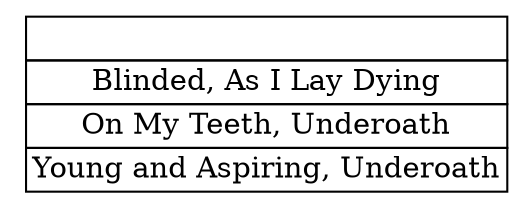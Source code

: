 digraph listaR{
node [shape = plaintext]
nod[
label = <
<table border = "0" cellborder = "1" cellspacing = "0">
<tr><td> </td></tr>
<tr><td>Blinded, As I Lay Dying</td></tr>
<tr><td>On My Teeth, Underoath</td></tr>
<tr><td>Young and Aspiring, Underoath</td></tr>
</table>>
];
}
